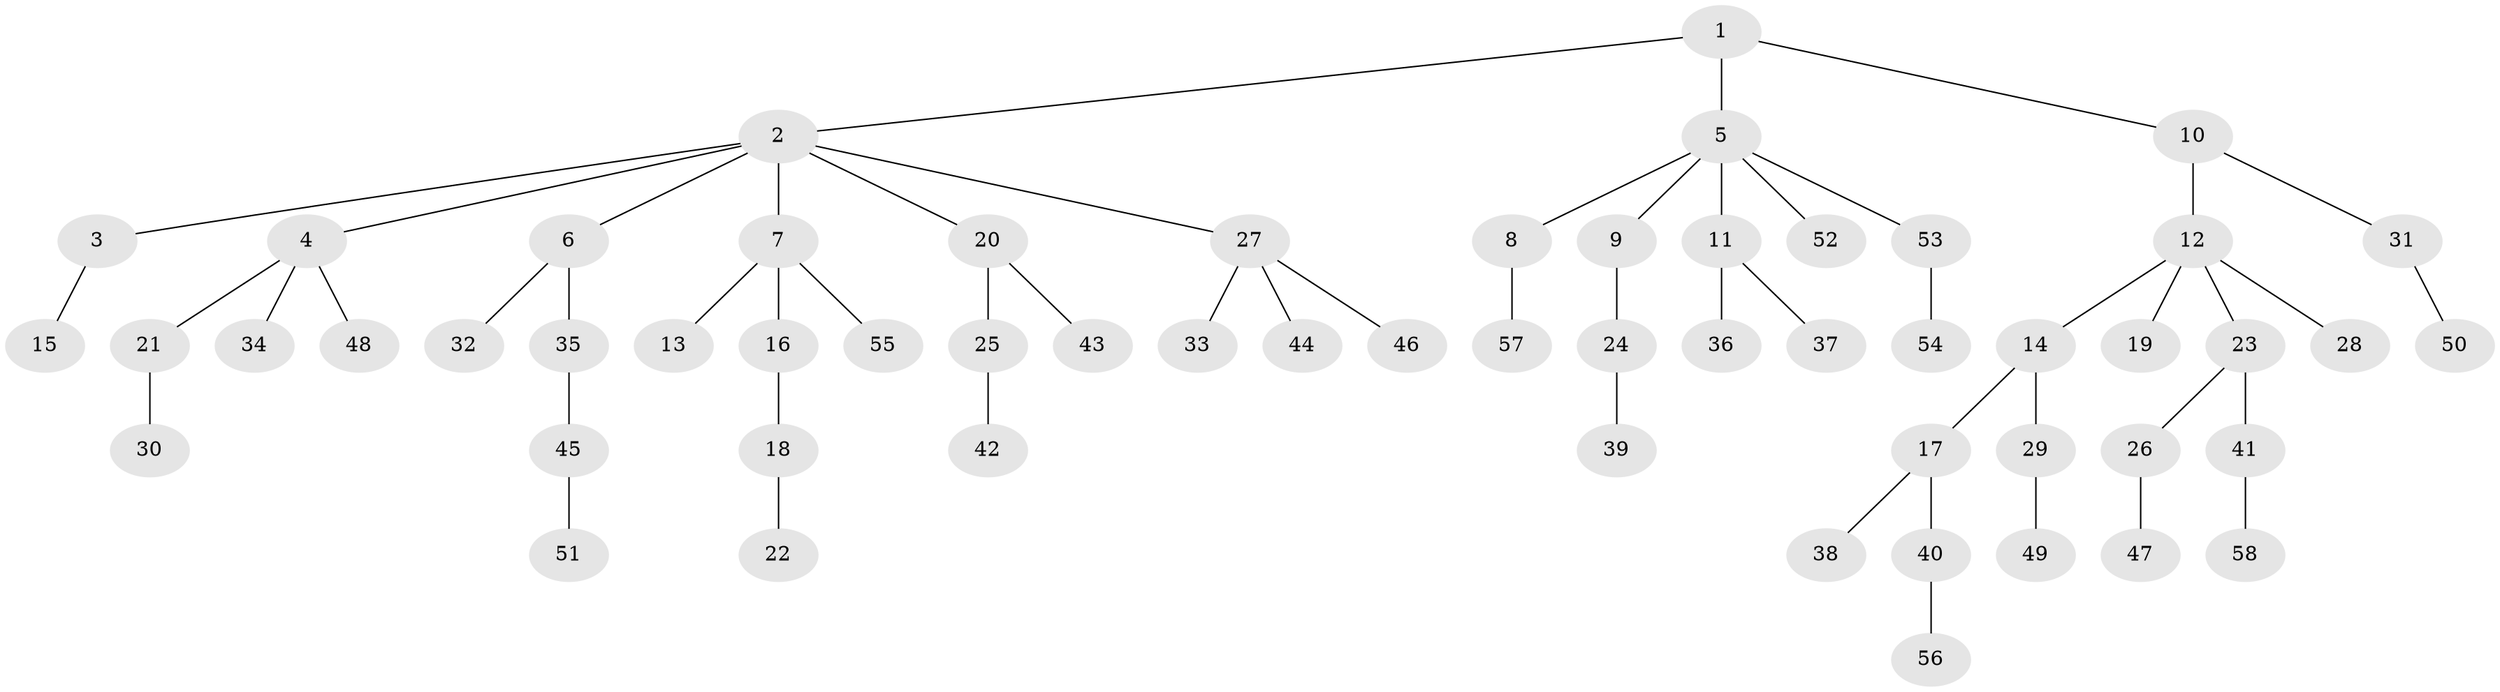 // Generated by graph-tools (version 1.1) at 2025/53/03/09/25 04:53:11]
// undirected, 58 vertices, 57 edges
graph export_dot {
graph [start="1"]
  node [color=gray90,style=filled];
  1;
  2;
  3;
  4;
  5;
  6;
  7;
  8;
  9;
  10;
  11;
  12;
  13;
  14;
  15;
  16;
  17;
  18;
  19;
  20;
  21;
  22;
  23;
  24;
  25;
  26;
  27;
  28;
  29;
  30;
  31;
  32;
  33;
  34;
  35;
  36;
  37;
  38;
  39;
  40;
  41;
  42;
  43;
  44;
  45;
  46;
  47;
  48;
  49;
  50;
  51;
  52;
  53;
  54;
  55;
  56;
  57;
  58;
  1 -- 2;
  1 -- 5;
  1 -- 10;
  2 -- 3;
  2 -- 4;
  2 -- 6;
  2 -- 7;
  2 -- 20;
  2 -- 27;
  3 -- 15;
  4 -- 21;
  4 -- 34;
  4 -- 48;
  5 -- 8;
  5 -- 9;
  5 -- 11;
  5 -- 52;
  5 -- 53;
  6 -- 32;
  6 -- 35;
  7 -- 13;
  7 -- 16;
  7 -- 55;
  8 -- 57;
  9 -- 24;
  10 -- 12;
  10 -- 31;
  11 -- 36;
  11 -- 37;
  12 -- 14;
  12 -- 19;
  12 -- 23;
  12 -- 28;
  14 -- 17;
  14 -- 29;
  16 -- 18;
  17 -- 38;
  17 -- 40;
  18 -- 22;
  20 -- 25;
  20 -- 43;
  21 -- 30;
  23 -- 26;
  23 -- 41;
  24 -- 39;
  25 -- 42;
  26 -- 47;
  27 -- 33;
  27 -- 44;
  27 -- 46;
  29 -- 49;
  31 -- 50;
  35 -- 45;
  40 -- 56;
  41 -- 58;
  45 -- 51;
  53 -- 54;
}
